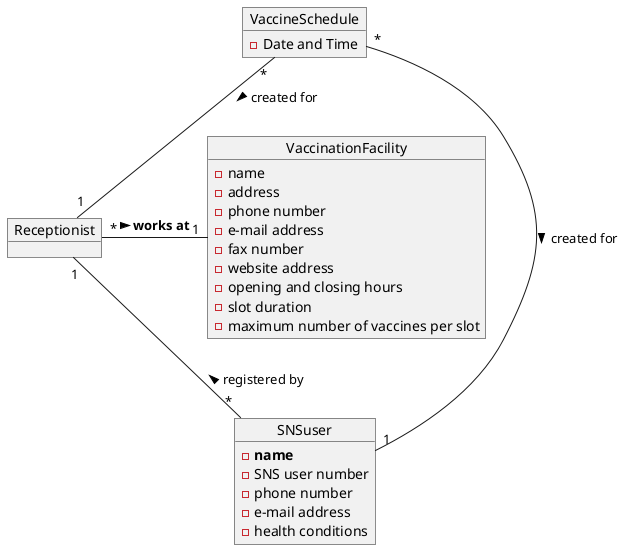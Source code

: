 @startuml
object SNSuser{
-**name**
-SNS user number
-phone number
-e-mail address
-health conditions
}

object VaccineSchedule{
-Date and Time
}

object Receptionist

object VaccinationFacility{
-name
-address
-phone number
-e-mail address
-fax number
-website address
-opening and closing hours
-slot duration
-maximum number of vaccines per slot
}

VaccineSchedule"*" -- "1"SNSuser: > created for
Receptionist "*" - "1" VaccinationFacility : > **works at**
VaccineSchedule"*" -- "1"Receptionist: > created for
Receptionist"1" -- "*"SNSuser: < registered by
@enduml